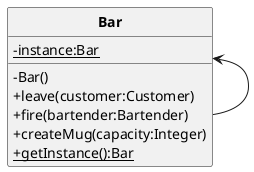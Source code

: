 @startuml
'https://plantuml.com/class-diagram

@startuml

skinparam style strictuml
skinparam classAttributeIconSize 0
skinparam classFontStyle Bold
hide enum methods

class Bar {
    - {static} instance:Bar

    - Bar()
    + leave(customer:Customer)
    + fire(bartender:Bartender)
    + createMug(capacity:Integer)
    + {static} getInstance():Bar
}

Bar <- Bar

@enduml

@enduml